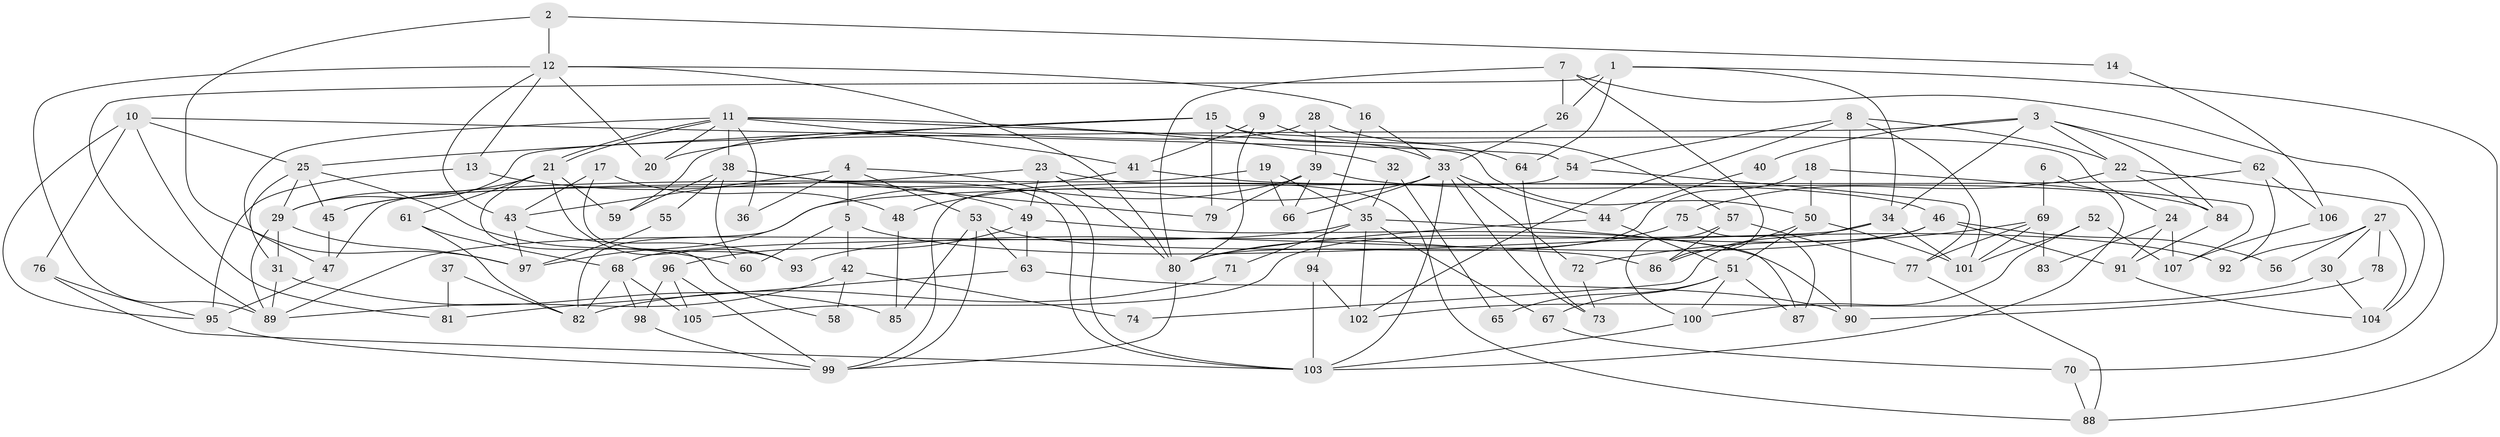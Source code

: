 // coarse degree distribution, {6: 0.16923076923076924, 9: 0.03076923076923077, 5: 0.2153846153846154, 12: 0.015384615384615385, 3: 0.15384615384615385, 4: 0.24615384615384617, 2: 0.06153846153846154, 7: 0.06153846153846154, 10: 0.015384615384615385, 8: 0.03076923076923077}
// Generated by graph-tools (version 1.1) at 2025/37/03/04/25 23:37:10]
// undirected, 107 vertices, 214 edges
graph export_dot {
  node [color=gray90,style=filled];
  1;
  2;
  3;
  4;
  5;
  6;
  7;
  8;
  9;
  10;
  11;
  12;
  13;
  14;
  15;
  16;
  17;
  18;
  19;
  20;
  21;
  22;
  23;
  24;
  25;
  26;
  27;
  28;
  29;
  30;
  31;
  32;
  33;
  34;
  35;
  36;
  37;
  38;
  39;
  40;
  41;
  42;
  43;
  44;
  45;
  46;
  47;
  48;
  49;
  50;
  51;
  52;
  53;
  54;
  55;
  56;
  57;
  58;
  59;
  60;
  61;
  62;
  63;
  64;
  65;
  66;
  67;
  68;
  69;
  70;
  71;
  72;
  73;
  74;
  75;
  76;
  77;
  78;
  79;
  80;
  81;
  82;
  83;
  84;
  85;
  86;
  87;
  88;
  89;
  90;
  91;
  92;
  93;
  94;
  95;
  96;
  97;
  98;
  99;
  100;
  101;
  102;
  103;
  104;
  105;
  106;
  107;
  1 -- 89;
  1 -- 26;
  1 -- 34;
  1 -- 64;
  1 -- 88;
  2 -- 12;
  2 -- 97;
  2 -- 14;
  3 -- 29;
  3 -- 34;
  3 -- 22;
  3 -- 40;
  3 -- 62;
  3 -- 84;
  4 -- 53;
  4 -- 103;
  4 -- 5;
  4 -- 36;
  4 -- 43;
  5 -- 60;
  5 -- 42;
  5 -- 92;
  6 -- 69;
  6 -- 103;
  7 -- 80;
  7 -- 86;
  7 -- 26;
  7 -- 70;
  8 -- 101;
  8 -- 22;
  8 -- 54;
  8 -- 90;
  8 -- 102;
  9 -- 64;
  9 -- 80;
  9 -- 41;
  10 -- 76;
  10 -- 95;
  10 -- 25;
  10 -- 54;
  10 -- 81;
  11 -- 20;
  11 -- 21;
  11 -- 21;
  11 -- 32;
  11 -- 36;
  11 -- 38;
  11 -- 41;
  11 -- 47;
  11 -- 50;
  12 -- 43;
  12 -- 89;
  12 -- 13;
  12 -- 16;
  12 -- 20;
  12 -- 80;
  13 -- 49;
  13 -- 95;
  14 -- 106;
  15 -- 25;
  15 -- 79;
  15 -- 20;
  15 -- 24;
  15 -- 33;
  16 -- 94;
  16 -- 33;
  17 -- 93;
  17 -- 48;
  17 -- 43;
  18 -- 80;
  18 -- 50;
  18 -- 107;
  19 -- 35;
  19 -- 47;
  19 -- 66;
  21 -- 29;
  21 -- 58;
  21 -- 59;
  21 -- 61;
  21 -- 93;
  22 -- 75;
  22 -- 84;
  22 -- 104;
  23 -- 88;
  23 -- 80;
  23 -- 45;
  23 -- 49;
  24 -- 91;
  24 -- 83;
  24 -- 107;
  25 -- 45;
  25 -- 29;
  25 -- 31;
  25 -- 60;
  26 -- 33;
  27 -- 30;
  27 -- 104;
  27 -- 56;
  27 -- 78;
  27 -- 92;
  28 -- 39;
  28 -- 59;
  28 -- 57;
  29 -- 97;
  29 -- 31;
  29 -- 89;
  30 -- 104;
  30 -- 102;
  31 -- 85;
  31 -- 89;
  32 -- 35;
  32 -- 65;
  33 -- 44;
  33 -- 48;
  33 -- 66;
  33 -- 72;
  33 -- 73;
  33 -- 103;
  34 -- 68;
  34 -- 74;
  34 -- 101;
  35 -- 67;
  35 -- 89;
  35 -- 71;
  35 -- 87;
  35 -- 102;
  37 -- 82;
  37 -- 81;
  38 -- 103;
  38 -- 55;
  38 -- 59;
  38 -- 60;
  38 -- 79;
  39 -- 84;
  39 -- 66;
  39 -- 79;
  39 -- 82;
  40 -- 44;
  41 -- 45;
  41 -- 46;
  42 -- 89;
  42 -- 58;
  42 -- 74;
  43 -- 93;
  43 -- 97;
  44 -- 80;
  44 -- 51;
  45 -- 47;
  46 -- 93;
  46 -- 56;
  46 -- 91;
  46 -- 105;
  47 -- 95;
  48 -- 85;
  49 -- 96;
  49 -- 63;
  49 -- 90;
  50 -- 51;
  50 -- 86;
  50 -- 101;
  51 -- 100;
  51 -- 65;
  51 -- 67;
  51 -- 87;
  52 -- 101;
  52 -- 107;
  52 -- 100;
  53 -- 63;
  53 -- 99;
  53 -- 85;
  53 -- 86;
  54 -- 77;
  54 -- 99;
  55 -- 97;
  57 -- 86;
  57 -- 77;
  57 -- 100;
  61 -- 68;
  61 -- 82;
  62 -- 92;
  62 -- 97;
  62 -- 106;
  63 -- 90;
  63 -- 81;
  64 -- 73;
  67 -- 70;
  68 -- 98;
  68 -- 82;
  68 -- 105;
  69 -- 77;
  69 -- 101;
  69 -- 72;
  69 -- 83;
  70 -- 88;
  71 -- 82;
  72 -- 73;
  75 -- 87;
  75 -- 80;
  76 -- 95;
  76 -- 103;
  77 -- 88;
  78 -- 90;
  80 -- 99;
  84 -- 91;
  91 -- 104;
  94 -- 102;
  94 -- 103;
  95 -- 99;
  96 -- 99;
  96 -- 105;
  96 -- 98;
  98 -- 99;
  100 -- 103;
  106 -- 107;
}
